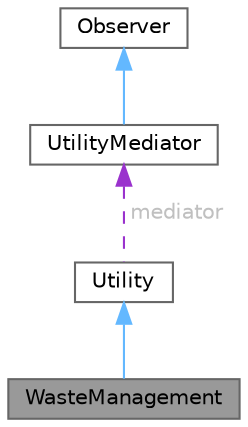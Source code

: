 digraph "WasteManagement"
{
 // LATEX_PDF_SIZE
  bgcolor="transparent";
  edge [fontname=Helvetica,fontsize=10,labelfontname=Helvetica,labelfontsize=10];
  node [fontname=Helvetica,fontsize=10,shape=box,height=0.2,width=0.4];
  Node1 [id="Node000001",label="WasteManagement",height=0.2,width=0.4,color="gray40", fillcolor="grey60", style="filled", fontcolor="black",tooltip="A class that represents waste management services in the city."];
  Node2 -> Node1 [id="edge4_Node000001_Node000002",dir="back",color="steelblue1",style="solid",tooltip=" "];
  Node2 [id="Node000002",label="Utility",height=0.2,width=0.4,color="gray40", fillcolor="white", style="filled",URL="$classUtility.html",tooltip="A class that represents a utility service in the city."];
  Node3 -> Node2 [id="edge5_Node000002_Node000003",dir="back",color="darkorchid3",style="dashed",tooltip=" ",label=" mediator",fontcolor="grey" ];
  Node3 [id="Node000003",label="UtilityMediator",height=0.2,width=0.4,color="gray40", fillcolor="white", style="filled",URL="$classUtilityMediator.html",tooltip="A class that manages resource distribution for utilities."];
  Node4 -> Node3 [id="edge6_Node000003_Node000004",dir="back",color="steelblue1",style="solid",tooltip=" "];
  Node4 [id="Node000004",label="Observer",height=0.2,width=0.4,color="gray40", fillcolor="white", style="filled",URL="$classObserver.html",tooltip="Interface for objects that need to be notified of changes in resource types and quantities."];
}
